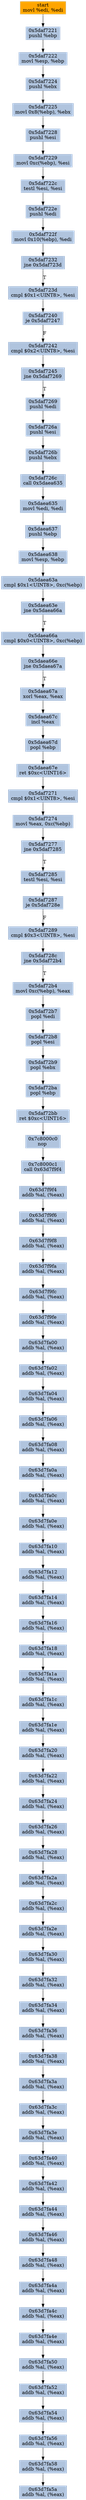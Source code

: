 digraph G {
node[shape=rectangle,style=filled,fillcolor=lightsteelblue,color=lightsteelblue]
bgcolor="transparent"
a0x5daf721fmovl_edi_edi[label="start\nmovl %edi, %edi",color="lightgrey",fillcolor="orange"];
a0x5daf7221pushl_ebp[label="0x5daf7221\npushl %ebp"];
a0x5daf7222movl_esp_ebp[label="0x5daf7222\nmovl %esp, %ebp"];
a0x5daf7224pushl_ebx[label="0x5daf7224\npushl %ebx"];
a0x5daf7225movl_0x8ebp__ebx[label="0x5daf7225\nmovl 0x8(%ebp), %ebx"];
a0x5daf7228pushl_esi[label="0x5daf7228\npushl %esi"];
a0x5daf7229movl_0xcebp__esi[label="0x5daf7229\nmovl 0xc(%ebp), %esi"];
a0x5daf722ctestl_esi_esi[label="0x5daf722c\ntestl %esi, %esi"];
a0x5daf722epushl_edi[label="0x5daf722e\npushl %edi"];
a0x5daf722fmovl_0x10ebp__edi[label="0x5daf722f\nmovl 0x10(%ebp), %edi"];
a0x5daf7232jne_0x5daf723d[label="0x5daf7232\njne 0x5daf723d"];
a0x5daf723dcmpl_0x1UINT8_esi[label="0x5daf723d\ncmpl $0x1<UINT8>, %esi"];
a0x5daf7240je_0x5daf7247[label="0x5daf7240\nje 0x5daf7247"];
a0x5daf7242cmpl_0x2UINT8_esi[label="0x5daf7242\ncmpl $0x2<UINT8>, %esi"];
a0x5daf7245jne_0x5daf7269[label="0x5daf7245\njne 0x5daf7269"];
a0x5daf7269pushl_edi[label="0x5daf7269\npushl %edi"];
a0x5daf726apushl_esi[label="0x5daf726a\npushl %esi"];
a0x5daf726bpushl_ebx[label="0x5daf726b\npushl %ebx"];
a0x5daf726ccall_0x5daea635[label="0x5daf726c\ncall 0x5daea635"];
a0x5daea635movl_edi_edi[label="0x5daea635\nmovl %edi, %edi"];
a0x5daea637pushl_ebp[label="0x5daea637\npushl %ebp"];
a0x5daea638movl_esp_ebp[label="0x5daea638\nmovl %esp, %ebp"];
a0x5daea63acmpl_0x1UINT8_0xcebp_[label="0x5daea63a\ncmpl $0x1<UINT8>, 0xc(%ebp)"];
a0x5daea63ejne_0x5daea66a[label="0x5daea63e\njne 0x5daea66a"];
a0x5daea66acmpl_0x0UINT8_0xcebp_[label="0x5daea66a\ncmpl $0x0<UINT8>, 0xc(%ebp)"];
a0x5daea66ejne_0x5daea67a[label="0x5daea66e\njne 0x5daea67a"];
a0x5daea67axorl_eax_eax[label="0x5daea67a\nxorl %eax, %eax"];
a0x5daea67cincl_eax[label="0x5daea67c\nincl %eax"];
a0x5daea67dpopl_ebp[label="0x5daea67d\npopl %ebp"];
a0x5daea67eret_0xcUINT16[label="0x5daea67e\nret $0xc<UINT16>"];
a0x5daf7271cmpl_0x1UINT8_esi[label="0x5daf7271\ncmpl $0x1<UINT8>, %esi"];
a0x5daf7274movl_eax_0xcebp_[label="0x5daf7274\nmovl %eax, 0xc(%ebp)"];
a0x5daf7277jne_0x5daf7285[label="0x5daf7277\njne 0x5daf7285"];
a0x5daf7285testl_esi_esi[label="0x5daf7285\ntestl %esi, %esi"];
a0x5daf7287je_0x5daf728e[label="0x5daf7287\nje 0x5daf728e"];
a0x5daf7289cmpl_0x3UINT8_esi[label="0x5daf7289\ncmpl $0x3<UINT8>, %esi"];
a0x5daf728cjne_0x5daf72b4[label="0x5daf728c\njne 0x5daf72b4"];
a0x5daf72b4movl_0xcebp__eax[label="0x5daf72b4\nmovl 0xc(%ebp), %eax"];
a0x5daf72b7popl_edi[label="0x5daf72b7\npopl %edi"];
a0x5daf72b8popl_esi[label="0x5daf72b8\npopl %esi"];
a0x5daf72b9popl_ebx[label="0x5daf72b9\npopl %ebx"];
a0x5daf72bapopl_ebp[label="0x5daf72ba\npopl %ebp"];
a0x5daf72bbret_0xcUINT16[label="0x5daf72bb\nret $0xc<UINT16>"];
a0x7c8000c0nop_[label="0x7c8000c0\nnop "];
a0x7c8000c1call_0x63d7f9f4[label="0x7c8000c1\ncall 0x63d7f9f4"];
a0x63d7f9f4addb_al_eax_[label="0x63d7f9f4\naddb %al, (%eax)"];
a0x63d7f9f6addb_al_eax_[label="0x63d7f9f6\naddb %al, (%eax)"];
a0x63d7f9f8addb_al_eax_[label="0x63d7f9f8\naddb %al, (%eax)"];
a0x63d7f9faaddb_al_eax_[label="0x63d7f9fa\naddb %al, (%eax)"];
a0x63d7f9fcaddb_al_eax_[label="0x63d7f9fc\naddb %al, (%eax)"];
a0x63d7f9feaddb_al_eax_[label="0x63d7f9fe\naddb %al, (%eax)"];
a0x63d7fa00addb_al_eax_[label="0x63d7fa00\naddb %al, (%eax)"];
a0x63d7fa02addb_al_eax_[label="0x63d7fa02\naddb %al, (%eax)"];
a0x63d7fa04addb_al_eax_[label="0x63d7fa04\naddb %al, (%eax)"];
a0x63d7fa06addb_al_eax_[label="0x63d7fa06\naddb %al, (%eax)"];
a0x63d7fa08addb_al_eax_[label="0x63d7fa08\naddb %al, (%eax)"];
a0x63d7fa0aaddb_al_eax_[label="0x63d7fa0a\naddb %al, (%eax)"];
a0x63d7fa0caddb_al_eax_[label="0x63d7fa0c\naddb %al, (%eax)"];
a0x63d7fa0eaddb_al_eax_[label="0x63d7fa0e\naddb %al, (%eax)"];
a0x63d7fa10addb_al_eax_[label="0x63d7fa10\naddb %al, (%eax)"];
a0x63d7fa12addb_al_eax_[label="0x63d7fa12\naddb %al, (%eax)"];
a0x63d7fa14addb_al_eax_[label="0x63d7fa14\naddb %al, (%eax)"];
a0x63d7fa16addb_al_eax_[label="0x63d7fa16\naddb %al, (%eax)"];
a0x63d7fa18addb_al_eax_[label="0x63d7fa18\naddb %al, (%eax)"];
a0x63d7fa1aaddb_al_eax_[label="0x63d7fa1a\naddb %al, (%eax)"];
a0x63d7fa1caddb_al_eax_[label="0x63d7fa1c\naddb %al, (%eax)"];
a0x63d7fa1eaddb_al_eax_[label="0x63d7fa1e\naddb %al, (%eax)"];
a0x63d7fa20addb_al_eax_[label="0x63d7fa20\naddb %al, (%eax)"];
a0x63d7fa22addb_al_eax_[label="0x63d7fa22\naddb %al, (%eax)"];
a0x63d7fa24addb_al_eax_[label="0x63d7fa24\naddb %al, (%eax)"];
a0x63d7fa26addb_al_eax_[label="0x63d7fa26\naddb %al, (%eax)"];
a0x63d7fa28addb_al_eax_[label="0x63d7fa28\naddb %al, (%eax)"];
a0x63d7fa2aaddb_al_eax_[label="0x63d7fa2a\naddb %al, (%eax)"];
a0x63d7fa2caddb_al_eax_[label="0x63d7fa2c\naddb %al, (%eax)"];
a0x63d7fa2eaddb_al_eax_[label="0x63d7fa2e\naddb %al, (%eax)"];
a0x63d7fa30addb_al_eax_[label="0x63d7fa30\naddb %al, (%eax)"];
a0x63d7fa32addb_al_eax_[label="0x63d7fa32\naddb %al, (%eax)"];
a0x63d7fa34addb_al_eax_[label="0x63d7fa34\naddb %al, (%eax)"];
a0x63d7fa36addb_al_eax_[label="0x63d7fa36\naddb %al, (%eax)"];
a0x63d7fa38addb_al_eax_[label="0x63d7fa38\naddb %al, (%eax)"];
a0x63d7fa3aaddb_al_eax_[label="0x63d7fa3a\naddb %al, (%eax)"];
a0x63d7fa3caddb_al_eax_[label="0x63d7fa3c\naddb %al, (%eax)"];
a0x63d7fa3eaddb_al_eax_[label="0x63d7fa3e\naddb %al, (%eax)"];
a0x63d7fa40addb_al_eax_[label="0x63d7fa40\naddb %al, (%eax)"];
a0x63d7fa42addb_al_eax_[label="0x63d7fa42\naddb %al, (%eax)"];
a0x63d7fa44addb_al_eax_[label="0x63d7fa44\naddb %al, (%eax)"];
a0x63d7fa46addb_al_eax_[label="0x63d7fa46\naddb %al, (%eax)"];
a0x63d7fa48addb_al_eax_[label="0x63d7fa48\naddb %al, (%eax)"];
a0x63d7fa4aaddb_al_eax_[label="0x63d7fa4a\naddb %al, (%eax)"];
a0x63d7fa4caddb_al_eax_[label="0x63d7fa4c\naddb %al, (%eax)"];
a0x63d7fa4eaddb_al_eax_[label="0x63d7fa4e\naddb %al, (%eax)"];
a0x63d7fa50addb_al_eax_[label="0x63d7fa50\naddb %al, (%eax)"];
a0x63d7fa52addb_al_eax_[label="0x63d7fa52\naddb %al, (%eax)"];
a0x63d7fa54addb_al_eax_[label="0x63d7fa54\naddb %al, (%eax)"];
a0x63d7fa56addb_al_eax_[label="0x63d7fa56\naddb %al, (%eax)"];
a0x63d7fa58addb_al_eax_[label="0x63d7fa58\naddb %al, (%eax)"];
a0x63d7fa5aaddb_al_eax_[label="0x63d7fa5a\naddb %al, (%eax)"];
a0x5daf721fmovl_edi_edi -> a0x5daf7221pushl_ebp [color="#000000"];
a0x5daf7221pushl_ebp -> a0x5daf7222movl_esp_ebp [color="#000000"];
a0x5daf7222movl_esp_ebp -> a0x5daf7224pushl_ebx [color="#000000"];
a0x5daf7224pushl_ebx -> a0x5daf7225movl_0x8ebp__ebx [color="#000000"];
a0x5daf7225movl_0x8ebp__ebx -> a0x5daf7228pushl_esi [color="#000000"];
a0x5daf7228pushl_esi -> a0x5daf7229movl_0xcebp__esi [color="#000000"];
a0x5daf7229movl_0xcebp__esi -> a0x5daf722ctestl_esi_esi [color="#000000"];
a0x5daf722ctestl_esi_esi -> a0x5daf722epushl_edi [color="#000000"];
a0x5daf722epushl_edi -> a0x5daf722fmovl_0x10ebp__edi [color="#000000"];
a0x5daf722fmovl_0x10ebp__edi -> a0x5daf7232jne_0x5daf723d [color="#000000"];
a0x5daf7232jne_0x5daf723d -> a0x5daf723dcmpl_0x1UINT8_esi [color="#000000",label="T"];
a0x5daf723dcmpl_0x1UINT8_esi -> a0x5daf7240je_0x5daf7247 [color="#000000"];
a0x5daf7240je_0x5daf7247 -> a0x5daf7242cmpl_0x2UINT8_esi [color="#000000",label="F"];
a0x5daf7242cmpl_0x2UINT8_esi -> a0x5daf7245jne_0x5daf7269 [color="#000000"];
a0x5daf7245jne_0x5daf7269 -> a0x5daf7269pushl_edi [color="#000000",label="T"];
a0x5daf7269pushl_edi -> a0x5daf726apushl_esi [color="#000000"];
a0x5daf726apushl_esi -> a0x5daf726bpushl_ebx [color="#000000"];
a0x5daf726bpushl_ebx -> a0x5daf726ccall_0x5daea635 [color="#000000"];
a0x5daf726ccall_0x5daea635 -> a0x5daea635movl_edi_edi [color="#000000"];
a0x5daea635movl_edi_edi -> a0x5daea637pushl_ebp [color="#000000"];
a0x5daea637pushl_ebp -> a0x5daea638movl_esp_ebp [color="#000000"];
a0x5daea638movl_esp_ebp -> a0x5daea63acmpl_0x1UINT8_0xcebp_ [color="#000000"];
a0x5daea63acmpl_0x1UINT8_0xcebp_ -> a0x5daea63ejne_0x5daea66a [color="#000000"];
a0x5daea63ejne_0x5daea66a -> a0x5daea66acmpl_0x0UINT8_0xcebp_ [color="#000000",label="T"];
a0x5daea66acmpl_0x0UINT8_0xcebp_ -> a0x5daea66ejne_0x5daea67a [color="#000000"];
a0x5daea66ejne_0x5daea67a -> a0x5daea67axorl_eax_eax [color="#000000",label="T"];
a0x5daea67axorl_eax_eax -> a0x5daea67cincl_eax [color="#000000"];
a0x5daea67cincl_eax -> a0x5daea67dpopl_ebp [color="#000000"];
a0x5daea67dpopl_ebp -> a0x5daea67eret_0xcUINT16 [color="#000000"];
a0x5daea67eret_0xcUINT16 -> a0x5daf7271cmpl_0x1UINT8_esi [color="#000000"];
a0x5daf7271cmpl_0x1UINT8_esi -> a0x5daf7274movl_eax_0xcebp_ [color="#000000"];
a0x5daf7274movl_eax_0xcebp_ -> a0x5daf7277jne_0x5daf7285 [color="#000000"];
a0x5daf7277jne_0x5daf7285 -> a0x5daf7285testl_esi_esi [color="#000000",label="T"];
a0x5daf7285testl_esi_esi -> a0x5daf7287je_0x5daf728e [color="#000000"];
a0x5daf7287je_0x5daf728e -> a0x5daf7289cmpl_0x3UINT8_esi [color="#000000",label="F"];
a0x5daf7289cmpl_0x3UINT8_esi -> a0x5daf728cjne_0x5daf72b4 [color="#000000"];
a0x5daf728cjne_0x5daf72b4 -> a0x5daf72b4movl_0xcebp__eax [color="#000000",label="T"];
a0x5daf72b4movl_0xcebp__eax -> a0x5daf72b7popl_edi [color="#000000"];
a0x5daf72b7popl_edi -> a0x5daf72b8popl_esi [color="#000000"];
a0x5daf72b8popl_esi -> a0x5daf72b9popl_ebx [color="#000000"];
a0x5daf72b9popl_ebx -> a0x5daf72bapopl_ebp [color="#000000"];
a0x5daf72bapopl_ebp -> a0x5daf72bbret_0xcUINT16 [color="#000000"];
a0x5daf72bbret_0xcUINT16 -> a0x7c8000c0nop_ [color="#000000"];
a0x7c8000c0nop_ -> a0x7c8000c1call_0x63d7f9f4 [color="#000000"];
a0x7c8000c1call_0x63d7f9f4 -> a0x63d7f9f4addb_al_eax_ [color="#000000"];
a0x63d7f9f4addb_al_eax_ -> a0x63d7f9f6addb_al_eax_ [color="#000000"];
a0x63d7f9f6addb_al_eax_ -> a0x63d7f9f8addb_al_eax_ [color="#000000"];
a0x63d7f9f8addb_al_eax_ -> a0x63d7f9faaddb_al_eax_ [color="#000000"];
a0x63d7f9faaddb_al_eax_ -> a0x63d7f9fcaddb_al_eax_ [color="#000000"];
a0x63d7f9fcaddb_al_eax_ -> a0x63d7f9feaddb_al_eax_ [color="#000000"];
a0x63d7f9feaddb_al_eax_ -> a0x63d7fa00addb_al_eax_ [color="#000000"];
a0x63d7fa00addb_al_eax_ -> a0x63d7fa02addb_al_eax_ [color="#000000"];
a0x63d7fa02addb_al_eax_ -> a0x63d7fa04addb_al_eax_ [color="#000000"];
a0x63d7fa04addb_al_eax_ -> a0x63d7fa06addb_al_eax_ [color="#000000"];
a0x63d7fa06addb_al_eax_ -> a0x63d7fa08addb_al_eax_ [color="#000000"];
a0x63d7fa08addb_al_eax_ -> a0x63d7fa0aaddb_al_eax_ [color="#000000"];
a0x63d7fa0aaddb_al_eax_ -> a0x63d7fa0caddb_al_eax_ [color="#000000"];
a0x63d7fa0caddb_al_eax_ -> a0x63d7fa0eaddb_al_eax_ [color="#000000"];
a0x63d7fa0eaddb_al_eax_ -> a0x63d7fa10addb_al_eax_ [color="#000000"];
a0x63d7fa10addb_al_eax_ -> a0x63d7fa12addb_al_eax_ [color="#000000"];
a0x63d7fa12addb_al_eax_ -> a0x63d7fa14addb_al_eax_ [color="#000000"];
a0x63d7fa14addb_al_eax_ -> a0x63d7fa16addb_al_eax_ [color="#000000"];
a0x63d7fa16addb_al_eax_ -> a0x63d7fa18addb_al_eax_ [color="#000000"];
a0x63d7fa18addb_al_eax_ -> a0x63d7fa1aaddb_al_eax_ [color="#000000"];
a0x63d7fa1aaddb_al_eax_ -> a0x63d7fa1caddb_al_eax_ [color="#000000"];
a0x63d7fa1caddb_al_eax_ -> a0x63d7fa1eaddb_al_eax_ [color="#000000"];
a0x63d7fa1eaddb_al_eax_ -> a0x63d7fa20addb_al_eax_ [color="#000000"];
a0x63d7fa20addb_al_eax_ -> a0x63d7fa22addb_al_eax_ [color="#000000"];
a0x63d7fa22addb_al_eax_ -> a0x63d7fa24addb_al_eax_ [color="#000000"];
a0x63d7fa24addb_al_eax_ -> a0x63d7fa26addb_al_eax_ [color="#000000"];
a0x63d7fa26addb_al_eax_ -> a0x63d7fa28addb_al_eax_ [color="#000000"];
a0x63d7fa28addb_al_eax_ -> a0x63d7fa2aaddb_al_eax_ [color="#000000"];
a0x63d7fa2aaddb_al_eax_ -> a0x63d7fa2caddb_al_eax_ [color="#000000"];
a0x63d7fa2caddb_al_eax_ -> a0x63d7fa2eaddb_al_eax_ [color="#000000"];
a0x63d7fa2eaddb_al_eax_ -> a0x63d7fa30addb_al_eax_ [color="#000000"];
a0x63d7fa30addb_al_eax_ -> a0x63d7fa32addb_al_eax_ [color="#000000"];
a0x63d7fa32addb_al_eax_ -> a0x63d7fa34addb_al_eax_ [color="#000000"];
a0x63d7fa34addb_al_eax_ -> a0x63d7fa36addb_al_eax_ [color="#000000"];
a0x63d7fa36addb_al_eax_ -> a0x63d7fa38addb_al_eax_ [color="#000000"];
a0x63d7fa38addb_al_eax_ -> a0x63d7fa3aaddb_al_eax_ [color="#000000"];
a0x63d7fa3aaddb_al_eax_ -> a0x63d7fa3caddb_al_eax_ [color="#000000"];
a0x63d7fa3caddb_al_eax_ -> a0x63d7fa3eaddb_al_eax_ [color="#000000"];
a0x63d7fa3eaddb_al_eax_ -> a0x63d7fa40addb_al_eax_ [color="#000000"];
a0x63d7fa40addb_al_eax_ -> a0x63d7fa42addb_al_eax_ [color="#000000"];
a0x63d7fa42addb_al_eax_ -> a0x63d7fa44addb_al_eax_ [color="#000000"];
a0x63d7fa44addb_al_eax_ -> a0x63d7fa46addb_al_eax_ [color="#000000"];
a0x63d7fa46addb_al_eax_ -> a0x63d7fa48addb_al_eax_ [color="#000000"];
a0x63d7fa48addb_al_eax_ -> a0x63d7fa4aaddb_al_eax_ [color="#000000"];
a0x63d7fa4aaddb_al_eax_ -> a0x63d7fa4caddb_al_eax_ [color="#000000"];
a0x63d7fa4caddb_al_eax_ -> a0x63d7fa4eaddb_al_eax_ [color="#000000"];
a0x63d7fa4eaddb_al_eax_ -> a0x63d7fa50addb_al_eax_ [color="#000000"];
a0x63d7fa50addb_al_eax_ -> a0x63d7fa52addb_al_eax_ [color="#000000"];
a0x63d7fa52addb_al_eax_ -> a0x63d7fa54addb_al_eax_ [color="#000000"];
a0x63d7fa54addb_al_eax_ -> a0x63d7fa56addb_al_eax_ [color="#000000"];
a0x63d7fa56addb_al_eax_ -> a0x63d7fa58addb_al_eax_ [color="#000000"];
a0x63d7fa58addb_al_eax_ -> a0x63d7fa5aaddb_al_eax_ [color="#000000"];
}
